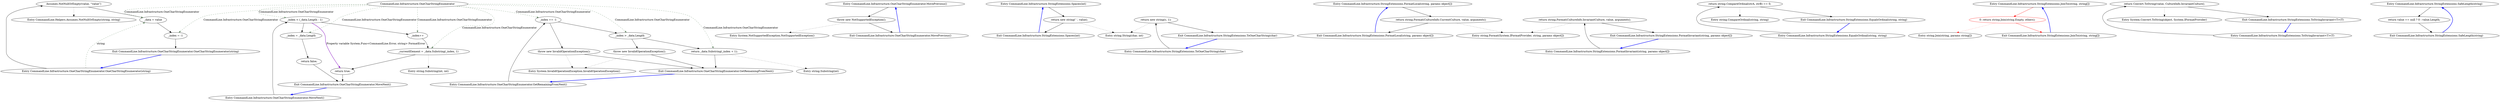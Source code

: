 digraph  {
m1_5 [cluster="CommandLine.Helpers.Assumes.NotNullOrEmpty(string, string)", file="SentenceBuilder.cs", label="Entry CommandLine.Helpers.Assumes.NotNullOrEmpty(string, string)", span="49-49"];
m1_14 [cluster="string.Substring(int, int)", file="SentenceBuilder.cs", label="Entry string.Substring(int, int)", span="0-0"];
m1_24 [cluster="CommandLine.Infrastructure.OneCharStringEnumerator.MovePrevious()", file="SentenceBuilder.cs", label="Entry CommandLine.Infrastructure.OneCharStringEnumerator.MovePrevious()", span="117-117"];
m1_25 [cluster="CommandLine.Infrastructure.OneCharStringEnumerator.MovePrevious()", file="SentenceBuilder.cs", label="throw new NotSupportedException();", span="119-119"];
m1_26 [cluster="CommandLine.Infrastructure.OneCharStringEnumerator.MovePrevious()", file="SentenceBuilder.cs", label="Exit CommandLine.Infrastructure.OneCharStringEnumerator.MovePrevious()", span="117-117"];
m1_23 [cluster="string.Substring(int)", file="SentenceBuilder.cs", label="Entry string.Substring(int)", span="0-0"];
m1_15 [cluster="CommandLine.Infrastructure.OneCharStringEnumerator.GetRemainingFromNext()", file="SentenceBuilder.cs", label="Entry CommandLine.Infrastructure.OneCharStringEnumerator.GetRemainingFromNext()", span="102-102"];
m1_16 [cluster="CommandLine.Infrastructure.OneCharStringEnumerator.GetRemainingFromNext()", file="SentenceBuilder.cs", label="_index == -1", span="104-104"];
m1_17 [cluster="CommandLine.Infrastructure.OneCharStringEnumerator.GetRemainingFromNext()", file="SentenceBuilder.cs", label="throw new InvalidOperationException();", span="106-106"];
m1_18 [cluster="CommandLine.Infrastructure.OneCharStringEnumerator.GetRemainingFromNext()", file="SentenceBuilder.cs", label="_index > _data.Length", span="109-109"];
m1_19 [cluster="CommandLine.Infrastructure.OneCharStringEnumerator.GetRemainingFromNext()", file="SentenceBuilder.cs", label="throw new InvalidOperationException();", span="111-111"];
m1_20 [cluster="CommandLine.Infrastructure.OneCharStringEnumerator.GetRemainingFromNext()", file="SentenceBuilder.cs", label="return _data.Substring(_index + 1);", span="114-114"];
m1_21 [cluster="CommandLine.Infrastructure.OneCharStringEnumerator.GetRemainingFromNext()", file="SentenceBuilder.cs", label="Exit CommandLine.Infrastructure.OneCharStringEnumerator.GetRemainingFromNext()", span="102-102"];
m1_27 [cluster="System.NotSupportedException.NotSupportedException()", file="SentenceBuilder.cs", label="Entry System.NotSupportedException.NotSupportedException()", span="0-0"];
m1_6 [cluster="CommandLine.Infrastructure.OneCharStringEnumerator.MoveNext()", file="SentenceBuilder.cs", label="Entry CommandLine.Infrastructure.OneCharStringEnumerator.MoveNext()", span="89-89"];
m1_7 [cluster="CommandLine.Infrastructure.OneCharStringEnumerator.MoveNext()", file="SentenceBuilder.cs", label="_index < (_data.Length - 1)", span="91-91"];
m1_8 [cluster="CommandLine.Infrastructure.OneCharStringEnumerator.MoveNext()", file="SentenceBuilder.cs", label="_index++", span="93-93"];
m1_11 [cluster="CommandLine.Infrastructure.OneCharStringEnumerator.MoveNext()", file="SentenceBuilder.cs", label="_index = _data.Length", span="98-98"];
m1_9 [cluster="CommandLine.Infrastructure.OneCharStringEnumerator.MoveNext()", file="SentenceBuilder.cs", label="_currentElement = _data.Substring(_index, 1)", span="94-94"];
m1_10 [cluster="CommandLine.Infrastructure.OneCharStringEnumerator.MoveNext()", file="SentenceBuilder.cs", label="return true;", span="95-95"];
m1_12 [cluster="CommandLine.Infrastructure.OneCharStringEnumerator.MoveNext()", file="SentenceBuilder.cs", label="return false;", span="99-99"];
m1_13 [cluster="CommandLine.Infrastructure.OneCharStringEnumerator.MoveNext()", file="SentenceBuilder.cs", label="Exit CommandLine.Infrastructure.OneCharStringEnumerator.MoveNext()", span="89-89"];
m1_0 [cluster="CommandLine.Infrastructure.OneCharStringEnumerator.OneCharStringEnumerator(string)", file="SentenceBuilder.cs", label="Entry CommandLine.Infrastructure.OneCharStringEnumerator.OneCharStringEnumerator(string)", span="36-36"];
m1_1 [cluster="CommandLine.Infrastructure.OneCharStringEnumerator.OneCharStringEnumerator(string)", file="SentenceBuilder.cs", label="Assumes.NotNullOrEmpty(value, ''value'')", span="38-38"];
m1_2 [cluster="CommandLine.Infrastructure.OneCharStringEnumerator.OneCharStringEnumerator(string)", file="SentenceBuilder.cs", label="_data = value", span="39-39"];
m1_3 [cluster="CommandLine.Infrastructure.OneCharStringEnumerator.OneCharStringEnumerator(string)", file="SentenceBuilder.cs", label="_index = -1", span="40-40"];
m1_4 [cluster="CommandLine.Infrastructure.OneCharStringEnumerator.OneCharStringEnumerator(string)", file="SentenceBuilder.cs", label="Exit CommandLine.Infrastructure.OneCharStringEnumerator.OneCharStringEnumerator(string)", span="36-36"];
m1_22 [cluster="System.InvalidOperationException.InvalidOperationException()", file="SentenceBuilder.cs", label="Entry System.InvalidOperationException.InvalidOperationException()", span="0-0"];
m1_28 [file="SentenceBuilder.cs", label="CommandLine.Infrastructure.OneCharStringEnumerator", span=""];
m3_15 [cluster="CommandLine.Infrastructure.StringExtensions.Spaces(int)", file="StringExtensions.cs", label="Entry CommandLine.Infrastructure.StringExtensions.Spaces(int)", span="29-29"];
m3_16 [cluster="CommandLine.Infrastructure.StringExtensions.Spaces(int)", file="StringExtensions.cs", label="return new string(' ', value);", span="31-31"];
m3_17 [cluster="CommandLine.Infrastructure.StringExtensions.Spaces(int)", file="StringExtensions.cs", label="Exit CommandLine.Infrastructure.StringExtensions.Spaces(int)", span="29-29"];
m3_12 [cluster="CommandLine.Infrastructure.StringExtensions.FormatLocal(string, params object[])", file="StringExtensions.cs", label="Entry CommandLine.Infrastructure.StringExtensions.FormatLocal(string, params object[])", span="24-24"];
m3_13 [cluster="CommandLine.Infrastructure.StringExtensions.FormatLocal(string, params object[])", file="StringExtensions.cs", label="return string.Format(CultureInfo.CurrentCulture, value, arguments);", span="26-26"];
m3_14 [cluster="CommandLine.Infrastructure.StringExtensions.FormatLocal(string, params object[])", file="StringExtensions.cs", label="Exit CommandLine.Infrastructure.StringExtensions.FormatLocal(string, params object[])", span="24-24"];
m3_3 [cluster="string.String(char, int)", file="StringExtensions.cs", label="Entry string.String(char, int)", span="0-0"];
m3_21 [cluster="string.CompareOrdinal(string, string)", file="StringExtensions.cs", label="Entry string.CompareOrdinal(string, string)", span="0-0"];
m3_25 [cluster="CommandLine.Infrastructure.StringExtensions.JoinTo(string, string[])", file="StringExtensions.cs", label="Entry CommandLine.Infrastructure.StringExtensions.JoinTo(string, string[])", span="44-44"];
m3_26 [cluster="CommandLine.Infrastructure.StringExtensions.JoinTo(string, string[])", color=red, community=0, file="StringExtensions.cs", label="0: return string.Join(string.Empty, others);", span="46-46"];
m3_27 [cluster="CommandLine.Infrastructure.StringExtensions.JoinTo(string, string[])", file="StringExtensions.cs", label="Exit CommandLine.Infrastructure.StringExtensions.JoinTo(string, string[])", span="44-44"];
m3_7 [cluster="System.Convert.ToString(object, System.IFormatProvider)", file="StringExtensions.cs", label="Entry System.Convert.ToString(object, System.IFormatProvider)", span="0-0"];
m3_18 [cluster="CommandLine.Infrastructure.StringExtensions.EqualsOrdinal(string, string)", file="StringExtensions.cs", label="Entry CommandLine.Infrastructure.StringExtensions.EqualsOrdinal(string, string)", span="34-34"];
m3_19 [cluster="CommandLine.Infrastructure.StringExtensions.EqualsOrdinal(string, string)", file="StringExtensions.cs", label="return string.CompareOrdinal(strA, strB) == 0;", span="36-36"];
m3_20 [cluster="CommandLine.Infrastructure.StringExtensions.EqualsOrdinal(string, string)", file="StringExtensions.cs", label="Exit CommandLine.Infrastructure.StringExtensions.EqualsOrdinal(string, string)", span="34-34"];
m3_28 [cluster="string.Join(string, params string[])", file="StringExtensions.cs", label="Entry string.Join(string, params string[])", span="0-0"];
m3_22 [cluster="CommandLine.Infrastructure.StringExtensions.SafeLength(string)", file="StringExtensions.cs", label="Entry CommandLine.Infrastructure.StringExtensions.SafeLength(string)", span="39-39"];
m3_23 [cluster="CommandLine.Infrastructure.StringExtensions.SafeLength(string)", file="StringExtensions.cs", label="return value == null ? 0 : value.Length;", span="41-41"];
m3_24 [cluster="CommandLine.Infrastructure.StringExtensions.SafeLength(string)", file="StringExtensions.cs", label="Exit CommandLine.Infrastructure.StringExtensions.SafeLength(string)", span="39-39"];
m3_8 [cluster="CommandLine.Infrastructure.StringExtensions.FormatInvariant(string, params object[])", file="StringExtensions.cs", label="Entry CommandLine.Infrastructure.StringExtensions.FormatInvariant(string, params object[])", span="19-19"];
m3_9 [cluster="CommandLine.Infrastructure.StringExtensions.FormatInvariant(string, params object[])", file="StringExtensions.cs", label="return string.Format(CultureInfo.InvariantCulture, value, arguments);", span="21-21"];
m3_10 [cluster="CommandLine.Infrastructure.StringExtensions.FormatInvariant(string, params object[])", file="StringExtensions.cs", label="Exit CommandLine.Infrastructure.StringExtensions.FormatInvariant(string, params object[])", span="19-19"];
m3_0 [cluster="CommandLine.Infrastructure.StringExtensions.ToOneCharString(char)", file="StringExtensions.cs", label="Entry CommandLine.Infrastructure.StringExtensions.ToOneCharString(char)", span="9-9"];
m3_1 [cluster="CommandLine.Infrastructure.StringExtensions.ToOneCharString(char)", file="StringExtensions.cs", label="return new string(c, 1);", span="11-11"];
m3_2 [cluster="CommandLine.Infrastructure.StringExtensions.ToOneCharString(char)", file="StringExtensions.cs", label="Exit CommandLine.Infrastructure.StringExtensions.ToOneCharString(char)", span="9-9"];
m3_4 [cluster="CommandLine.Infrastructure.StringExtensions.ToStringInvariant<T>(T)", file="StringExtensions.cs", label="Entry CommandLine.Infrastructure.StringExtensions.ToStringInvariant<T>(T)", span="14-14"];
m3_5 [cluster="CommandLine.Infrastructure.StringExtensions.ToStringInvariant<T>(T)", file="StringExtensions.cs", label="return Convert.ToString(value, CultureInfo.InvariantCulture);", span="16-16"];
m3_6 [cluster="CommandLine.Infrastructure.StringExtensions.ToStringInvariant<T>(T)", file="StringExtensions.cs", label="Exit CommandLine.Infrastructure.StringExtensions.ToStringInvariant<T>(T)", span="14-14"];
m3_11 [cluster="string.Format(System.IFormatProvider, string, params object[])", file="StringExtensions.cs", label="Entry string.Format(System.IFormatProvider, string, params object[])", span="0-0"];
m1_24 -> m1_25  [key=0, style=solid];
m1_25 -> m1_26  [key=0, style=solid];
m1_25 -> m1_27  [key=2, style=dotted];
m1_26 -> m1_24  [color=blue, key=0, style=bold];
m1_15 -> m1_16  [key=0, style=solid];
m1_16 -> m1_17  [key=0, style=solid];
m1_16 -> m1_18  [key=0, style=solid];
m1_17 -> m1_21  [key=0, style=solid];
m1_17 -> m1_22  [key=2, style=dotted];
m1_18 -> m1_19  [key=0, style=solid];
m1_18 -> m1_20  [key=0, style=solid];
m1_19 -> m1_21  [key=0, style=solid];
m1_19 -> m1_22  [key=2, style=dotted];
m1_20 -> m1_21  [key=0, style=solid];
m1_20 -> m1_23  [key=2, style=dotted];
m1_21 -> m1_15  [color=blue, key=0, style=bold];
m1_6 -> m1_7  [key=0, style=solid];
m1_7 -> m1_8  [key=0, style=solid];
m1_7 -> m1_11  [key=0, style=solid];
m1_7 -> m1_10  [color=darkorchid, key=3, label="Property variable System.Func<CommandLine.Error, string> FormatError", style=bold];
m1_8 -> m1_9  [key=0, style=solid];
m1_11 -> m1_12  [key=0, style=solid];
m1_9 -> m1_10  [key=0, style=solid];
m1_9 -> m1_14  [key=2, style=dotted];
m1_10 -> m1_13  [key=0, style=solid];
m1_12 -> m1_13  [key=0, style=solid];
m1_13 -> m1_6  [color=blue, key=0, style=bold];
m1_0 -> m1_1  [key=0, style=solid];
m1_0 -> m1_2  [color=darkseagreen4, key=1, label=string, style=dashed];
m1_1 -> m1_2  [key=0, style=solid];
m1_1 -> m1_5  [key=2, style=dotted];
m1_2 -> m1_3  [key=0, style=solid];
m1_3 -> m1_4  [key=0, style=solid];
m1_4 -> m1_0  [color=blue, key=0, style=bold];
m1_28 -> m1_2  [color=darkseagreen4, key=1, label="CommandLine.Infrastructure.OneCharStringEnumerator", style=dashed];
m1_28 -> m1_3  [color=darkseagreen4, key=1, label="CommandLine.Infrastructure.OneCharStringEnumerator", style=dashed];
m1_28 -> m1_7  [color=darkseagreen4, key=1, label="CommandLine.Infrastructure.OneCharStringEnumerator", style=dashed];
m1_28 -> m1_8  [color=darkseagreen4, key=1, label="CommandLine.Infrastructure.OneCharStringEnumerator", style=dashed];
m1_28 -> m1_9  [color=darkseagreen4, key=1, label="CommandLine.Infrastructure.OneCharStringEnumerator", style=dashed];
m1_28 -> m1_11  [color=darkseagreen4, key=1, label="CommandLine.Infrastructure.OneCharStringEnumerator", style=dashed];
m1_28 -> m1_16  [color=darkseagreen4, key=1, label="CommandLine.Infrastructure.OneCharStringEnumerator", style=dashed];
m1_28 -> m1_18  [color=darkseagreen4, key=1, label="CommandLine.Infrastructure.OneCharStringEnumerator", style=dashed];
m1_28 -> m1_20  [color=darkseagreen4, key=1, label="CommandLine.Infrastructure.OneCharStringEnumerator", style=dashed];
m3_15 -> m3_16  [key=0, style=solid];
m3_16 -> m3_17  [key=0, style=solid];
m3_16 -> m3_3  [key=2, style=dotted];
m3_17 -> m3_15  [color=blue, key=0, style=bold];
m3_12 -> m3_13  [key=0, style=solid];
m3_13 -> m3_14  [key=0, style=solid];
m3_13 -> m3_11  [key=2, style=dotted];
m3_14 -> m3_12  [color=blue, key=0, style=bold];
m3_25 -> m3_26  [color=red, key=0, style=solid];
m3_26 -> m3_27  [color=red, key=0, style=solid];
m3_26 -> m3_28  [color=red, key=2, style=dotted];
m3_27 -> m3_25  [color=blue, key=0, style=bold];
m3_18 -> m3_19  [key=0, style=solid];
m3_19 -> m3_20  [key=0, style=solid];
m3_19 -> m3_21  [key=2, style=dotted];
m3_20 -> m3_18  [color=blue, key=0, style=bold];
m3_22 -> m3_23  [key=0, style=solid];
m3_23 -> m3_24  [key=0, style=solid];
m3_24 -> m3_22  [color=blue, key=0, style=bold];
m3_8 -> m3_9  [key=0, style=solid];
m3_9 -> m3_10  [key=0, style=solid];
m3_9 -> m3_11  [key=2, style=dotted];
m3_10 -> m3_8  [color=blue, key=0, style=bold];
m3_0 -> m3_1  [key=0, style=solid];
m3_1 -> m3_2  [key=0, style=solid];
m3_1 -> m3_3  [key=2, style=dotted];
m3_2 -> m3_0  [color=blue, key=0, style=bold];
m3_4 -> m3_5  [key=0, style=solid];
m3_5 -> m3_6  [key=0, style=solid];
m3_5 -> m3_7  [key=2, style=dotted];
m3_6 -> m3_4  [color=blue, key=0, style=bold];
}
